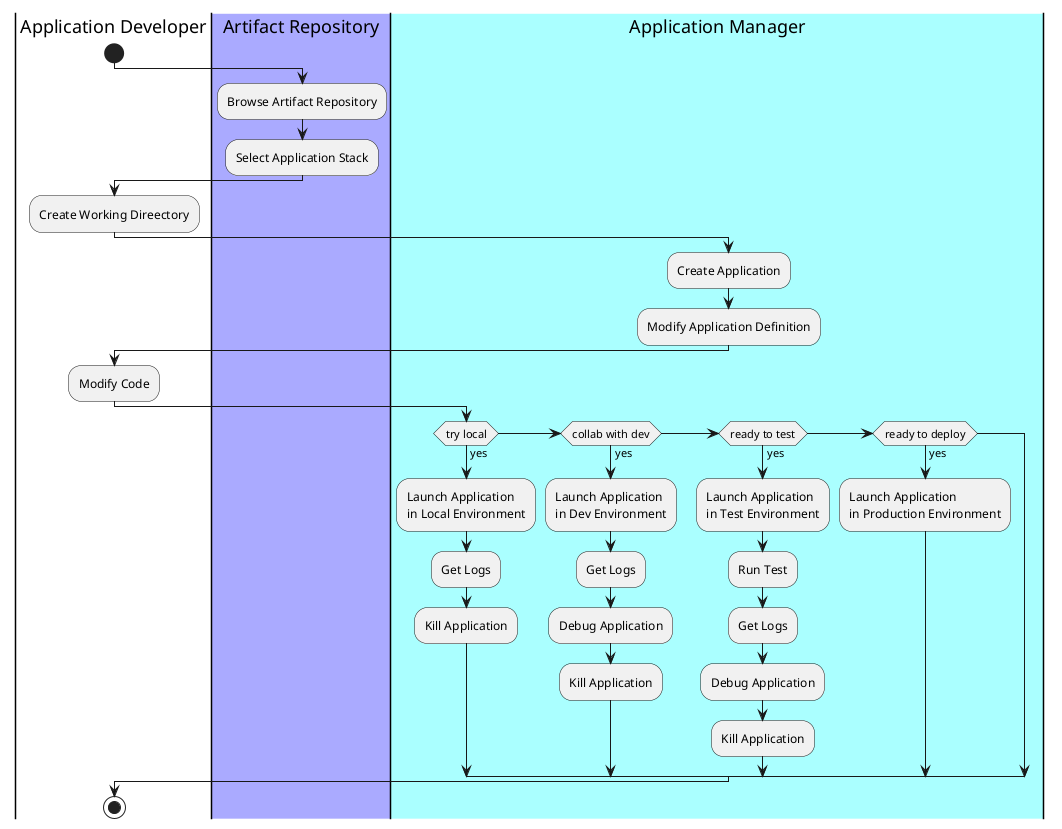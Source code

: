 @startuml
|Application Developer|
start
|#aaaaff|Artifact Repository|
:Browse Artifact Repository;
:Select Application Stack;
|Application Developer|
:Create Working Direectory;
|#aaffff|Application Manager|
:Create Application;
:Modify Application Definition;
|Application Developer|
:Modify Code;
|Application Manager|
if(try local) then (yes)
:Launch Application\nin Local Environment;
:Get Logs;
:Kill Application;
elseif(collab with dev) then (yes)
:Launch Application\nin Dev Environment;
:Get Logs;
:Debug Application;
:Kill Application;
elseif(ready to test) then (yes)
:Launch Application\nin Test Environment;
:Run Test;
:Get Logs;
:Debug Application;
:Kill Application;
elseif(ready to deploy) then (yes)
:Launch Application\nin Production Environment;
|Application Developer|
endif
stop
@enduml
